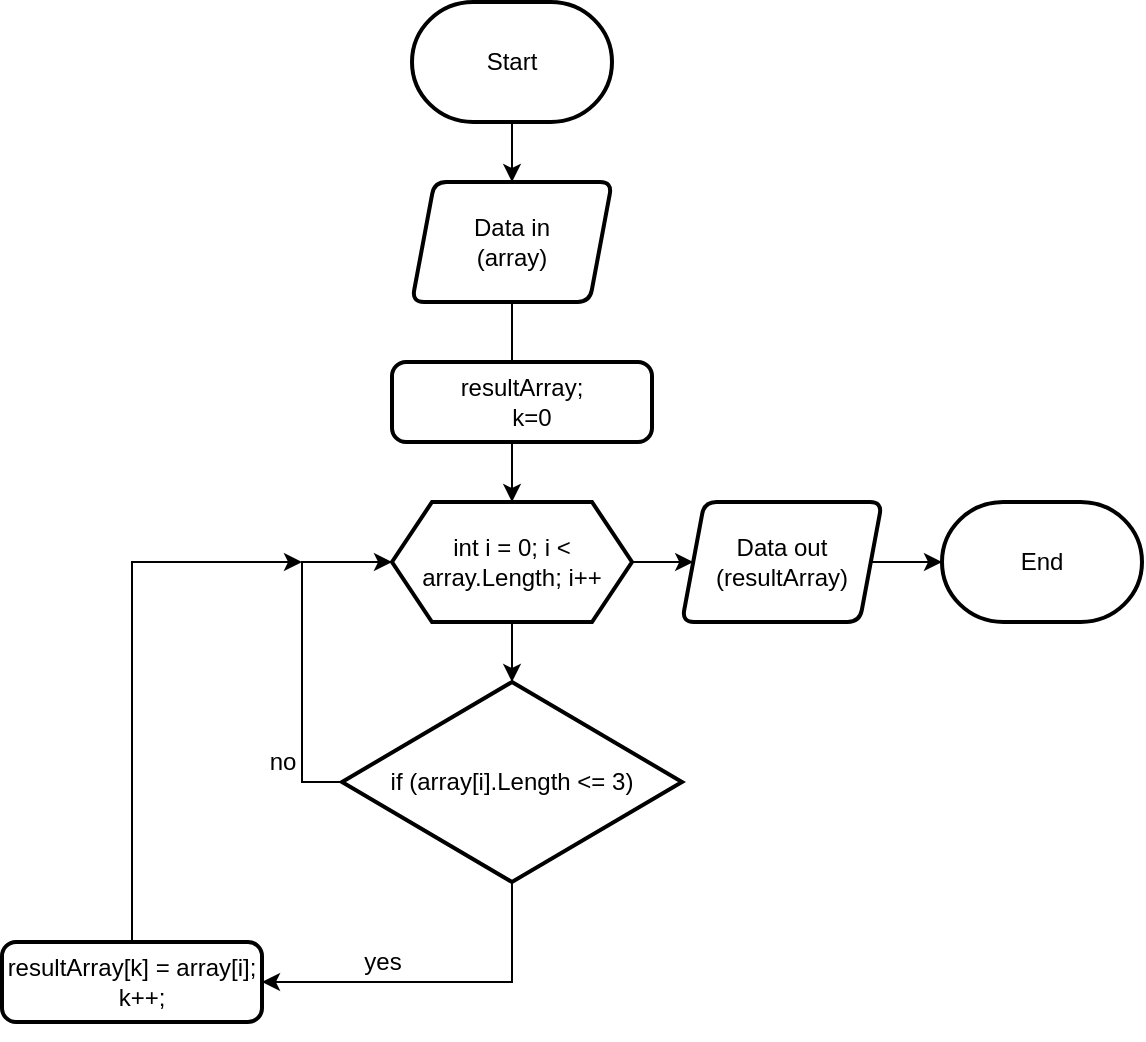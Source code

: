 <mxfile version="13.9.9" type="device"><diagram id="kGirBPtCU2wyKka062rT" name="Страница 1"><mxGraphModel dx="905" dy="672" grid="1" gridSize="10" guides="1" tooltips="1" connect="1" arrows="1" fold="1" page="1" pageScale="1" pageWidth="850" pageHeight="1100" math="0" shadow="0"><root><mxCell id="0"/><mxCell id="1" parent="0"/><mxCell id="4-dA8UTaSmfs53Mc78qB-3" value="" style="edgeStyle=orthogonalEdgeStyle;rounded=0;orthogonalLoop=1;jettySize=auto;html=1;" edge="1" parent="1" source="4-dA8UTaSmfs53Mc78qB-1" target="4-dA8UTaSmfs53Mc78qB-2"><mxGeometry relative="1" as="geometry"/></mxCell><mxCell id="4-dA8UTaSmfs53Mc78qB-1" value="Start" style="strokeWidth=2;html=1;shape=mxgraph.flowchart.terminator;whiteSpace=wrap;" vertex="1" parent="1"><mxGeometry x="365" y="190" width="100" height="60" as="geometry"/></mxCell><mxCell id="4-dA8UTaSmfs53Mc78qB-5" value="" style="edgeStyle=orthogonalEdgeStyle;rounded=0;orthogonalLoop=1;jettySize=auto;html=1;" edge="1" parent="1" source="4-dA8UTaSmfs53Mc78qB-2" target="4-dA8UTaSmfs53Mc78qB-4"><mxGeometry relative="1" as="geometry"/></mxCell><mxCell id="4-dA8UTaSmfs53Mc78qB-2" value="Data in&lt;br&gt;(array)" style="shape=parallelogram;html=1;strokeWidth=2;perimeter=parallelogramPerimeter;whiteSpace=wrap;rounded=1;arcSize=12;size=0.112;" vertex="1" parent="1"><mxGeometry x="365" y="280" width="100" height="60" as="geometry"/></mxCell><mxCell id="4-dA8UTaSmfs53Mc78qB-8" value="" style="edgeStyle=orthogonalEdgeStyle;rounded=0;orthogonalLoop=1;jettySize=auto;html=1;" edge="1" parent="1" source="4-dA8UTaSmfs53Mc78qB-4" target="4-dA8UTaSmfs53Mc78qB-6"><mxGeometry relative="1" as="geometry"/></mxCell><mxCell id="4-dA8UTaSmfs53Mc78qB-11" value="" style="edgeStyle=orthogonalEdgeStyle;rounded=0;orthogonalLoop=1;jettySize=auto;html=1;" edge="1" parent="1" source="4-dA8UTaSmfs53Mc78qB-4" target="4-dA8UTaSmfs53Mc78qB-10"><mxGeometry relative="1" as="geometry"/></mxCell><mxCell id="4-dA8UTaSmfs53Mc78qB-4" value="int i = 0; i &amp;lt; array.Length; i++" style="shape=hexagon;perimeter=hexagonPerimeter2;whiteSpace=wrap;html=1;fixedSize=1;strokeWidth=2;" vertex="1" parent="1"><mxGeometry x="355" y="440" width="120" height="60" as="geometry"/></mxCell><mxCell id="4-dA8UTaSmfs53Mc78qB-9" value="" style="edgeStyle=orthogonalEdgeStyle;rounded=0;orthogonalLoop=1;jettySize=auto;html=1;" edge="1" parent="1" source="4-dA8UTaSmfs53Mc78qB-6" target="4-dA8UTaSmfs53Mc78qB-7"><mxGeometry relative="1" as="geometry"/></mxCell><mxCell id="4-dA8UTaSmfs53Mc78qB-6" value="Data out&lt;br&gt;(resultArray)" style="shape=parallelogram;html=1;strokeWidth=2;perimeter=parallelogramPerimeter;whiteSpace=wrap;rounded=1;arcSize=12;size=0.112;" vertex="1" parent="1"><mxGeometry x="500" y="440" width="100" height="60" as="geometry"/></mxCell><mxCell id="4-dA8UTaSmfs53Mc78qB-7" value="End" style="strokeWidth=2;html=1;shape=mxgraph.flowchart.terminator;whiteSpace=wrap;" vertex="1" parent="1"><mxGeometry x="630" y="440" width="100" height="60" as="geometry"/></mxCell><mxCell id="4-dA8UTaSmfs53Mc78qB-21" style="edgeStyle=orthogonalEdgeStyle;rounded=0;orthogonalLoop=1;jettySize=auto;html=1;exitX=0.5;exitY=1;exitDx=0;exitDy=0;entryX=1;entryY=0.5;entryDx=0;entryDy=0;" edge="1" parent="1" source="4-dA8UTaSmfs53Mc78qB-10" target="4-dA8UTaSmfs53Mc78qB-12"><mxGeometry relative="1" as="geometry"/></mxCell><mxCell id="4-dA8UTaSmfs53Mc78qB-22" style="edgeStyle=orthogonalEdgeStyle;rounded=0;orthogonalLoop=1;jettySize=auto;html=1;exitX=0;exitY=0.5;exitDx=0;exitDy=0;entryX=0;entryY=0.5;entryDx=0;entryDy=0;" edge="1" parent="1" source="4-dA8UTaSmfs53Mc78qB-10" target="4-dA8UTaSmfs53Mc78qB-4"><mxGeometry relative="1" as="geometry"/></mxCell><mxCell id="4-dA8UTaSmfs53Mc78qB-10" value="&lt;div&gt;&lt;span&gt;&lt;br&gt;&lt;/span&gt;&lt;/div&gt;&lt;div&gt;&lt;span&gt;if (array[i].Length &amp;lt;= 3)&lt;/span&gt;&lt;br&gt;&lt;/div&gt;&lt;div&gt;&lt;br&gt;&lt;/div&gt;" style="rhombus;whiteSpace=wrap;html=1;strokeWidth=2;" vertex="1" parent="1"><mxGeometry x="330" y="530" width="170" height="100" as="geometry"/></mxCell><mxCell id="4-dA8UTaSmfs53Mc78qB-23" style="edgeStyle=orthogonalEdgeStyle;rounded=0;orthogonalLoop=1;jettySize=auto;html=1;exitX=0.5;exitY=0;exitDx=0;exitDy=0;" edge="1" parent="1" source="4-dA8UTaSmfs53Mc78qB-12"><mxGeometry relative="1" as="geometry"><mxPoint x="310" y="470.0" as="targetPoint"/><Array as="points"><mxPoint x="225" y="470"/></Array></mxGeometry></mxCell><mxCell id="4-dA8UTaSmfs53Mc78qB-12" value="&lt;div&gt;&lt;br&gt;&lt;/div&gt;&lt;div&gt;resultArray[k] = array[i];&lt;/div&gt;&lt;div&gt;&amp;nbsp; &amp;nbsp;k++;&lt;/div&gt;&lt;div&gt;&lt;br&gt;&lt;/div&gt;" style="rounded=1;whiteSpace=wrap;html=1;absoluteArcSize=1;arcSize=14;strokeWidth=2;" vertex="1" parent="1"><mxGeometry x="160" y="660" width="130" height="40" as="geometry"/></mxCell><mxCell id="4-dA8UTaSmfs53Mc78qB-14" value="yes" style="text;html=1;align=center;verticalAlign=middle;resizable=0;points=[];autosize=1;" vertex="1" parent="1"><mxGeometry x="335" y="660" width="30" height="20" as="geometry"/></mxCell><mxCell id="4-dA8UTaSmfs53Mc78qB-18" value="no" style="text;html=1;align=center;verticalAlign=middle;resizable=0;points=[];autosize=1;" vertex="1" parent="1"><mxGeometry x="285" y="560" width="30" height="20" as="geometry"/></mxCell><mxCell id="4-dA8UTaSmfs53Mc78qB-20" value="&lt;div&gt;&lt;br&gt;&lt;/div&gt;&lt;div&gt;resultArray;&lt;/div&gt;&lt;div&gt;&amp;nbsp; &amp;nbsp;k=0&lt;/div&gt;&lt;div&gt;&lt;br&gt;&lt;/div&gt;" style="rounded=1;whiteSpace=wrap;html=1;absoluteArcSize=1;arcSize=14;strokeWidth=2;" vertex="1" parent="1"><mxGeometry x="355" y="370" width="130" height="40" as="geometry"/></mxCell></root></mxGraphModel></diagram></mxfile>
